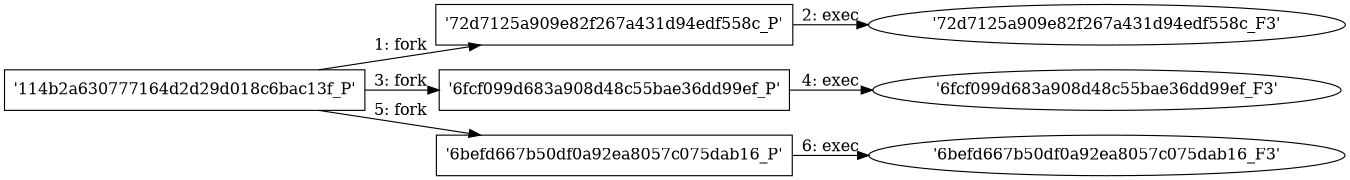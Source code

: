 digraph "D:\Learning\Paper\apt\基于CTI的攻击预警\Dataset\攻击图\ASGfromALLCTI\Building towards the richest and most interconnected malware ecosystem.dot" {
rankdir="LR"
size="9"
fixedsize="false"
splines="true"
nodesep=0.3
ranksep=0
fontsize=10
overlap="scalexy"
engine= "neato"
	"'114b2a630777164d2d29d018c6bac13f_P'" [node_type=Process shape=box]
	"'72d7125a909e82f267a431d94edf558c_P'" [node_type=Process shape=box]
	"'114b2a630777164d2d29d018c6bac13f_P'" -> "'72d7125a909e82f267a431d94edf558c_P'" [label="1: fork"]
	"'72d7125a909e82f267a431d94edf558c_P'" [node_type=Process shape=box]
	"'72d7125a909e82f267a431d94edf558c_F3'" [node_type=File shape=ellipse]
	"'72d7125a909e82f267a431d94edf558c_P'" -> "'72d7125a909e82f267a431d94edf558c_F3'" [label="2: exec"]
	"'114b2a630777164d2d29d018c6bac13f_P'" [node_type=Process shape=box]
	"'6fcf099d683a908d48c55bae36dd99ef_P'" [node_type=Process shape=box]
	"'114b2a630777164d2d29d018c6bac13f_P'" -> "'6fcf099d683a908d48c55bae36dd99ef_P'" [label="3: fork"]
	"'6fcf099d683a908d48c55bae36dd99ef_P'" [node_type=Process shape=box]
	"'6fcf099d683a908d48c55bae36dd99ef_F3'" [node_type=File shape=ellipse]
	"'6fcf099d683a908d48c55bae36dd99ef_P'" -> "'6fcf099d683a908d48c55bae36dd99ef_F3'" [label="4: exec"]
	"'114b2a630777164d2d29d018c6bac13f_P'" [node_type=Process shape=box]
	"'6befd667b50df0a92ea8057c075dab16_P'" [node_type=Process shape=box]
	"'114b2a630777164d2d29d018c6bac13f_P'" -> "'6befd667b50df0a92ea8057c075dab16_P'" [label="5: fork"]
	"'6befd667b50df0a92ea8057c075dab16_P'" [node_type=Process shape=box]
	"'6befd667b50df0a92ea8057c075dab16_F3'" [node_type=File shape=ellipse]
	"'6befd667b50df0a92ea8057c075dab16_P'" -> "'6befd667b50df0a92ea8057c075dab16_F3'" [label="6: exec"]
}
